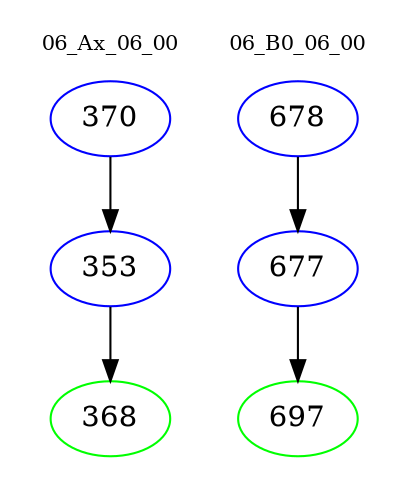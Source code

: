 digraph{
subgraph cluster_0 {
color = white
label = "06_Ax_06_00";
fontsize=10;
T0_370 [label="370", color="blue"]
T0_370 -> T0_353 [color="black"]
T0_353 [label="353", color="blue"]
T0_353 -> T0_368 [color="black"]
T0_368 [label="368", color="green"]
}
subgraph cluster_1 {
color = white
label = "06_B0_06_00";
fontsize=10;
T1_678 [label="678", color="blue"]
T1_678 -> T1_677 [color="black"]
T1_677 [label="677", color="blue"]
T1_677 -> T1_697 [color="black"]
T1_697 [label="697", color="green"]
}
}
